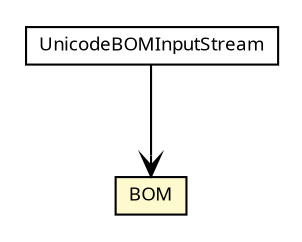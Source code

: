 #!/usr/local/bin/dot
#
# Class diagram 
# Generated by UMLGraph version R5_6 (http://www.umlgraph.org/)
#

digraph G {
	edge [fontname="Trebuchet MS",fontsize=10,labelfontname="Trebuchet MS",labelfontsize=10];
	node [fontname="Trebuchet MS",fontsize=10,shape=plaintext];
	nodesep=0.25;
	ranksep=0.5;
	// se.cambio.cds.util.UnicodeBOMInputStream
	c342881 [label=<<table title="se.cambio.cds.util.UnicodeBOMInputStream" border="0" cellborder="1" cellspacing="0" cellpadding="2" port="p" href="./UnicodeBOMInputStream.html">
		<tr><td><table border="0" cellspacing="0" cellpadding="1">
<tr><td align="center" balign="center"><font face="Trebuchet MS"> UnicodeBOMInputStream </font></td></tr>
		</table></td></tr>
		</table>>, URL="./UnicodeBOMInputStream.html", fontname="Trebuchet MS", fontcolor="black", fontsize=9.0];
	// se.cambio.cds.util.UnicodeBOMInputStream.BOM
	c342882 [label=<<table title="se.cambio.cds.util.UnicodeBOMInputStream.BOM" border="0" cellborder="1" cellspacing="0" cellpadding="2" port="p" bgcolor="lemonChiffon" href="./UnicodeBOMInputStream.BOM.html">
		<tr><td><table border="0" cellspacing="0" cellpadding="1">
<tr><td align="center" balign="center"><font face="Trebuchet MS"> BOM </font></td></tr>
		</table></td></tr>
		</table>>, URL="./UnicodeBOMInputStream.BOM.html", fontname="Trebuchet MS", fontcolor="black", fontsize=9.0];
	// se.cambio.cds.util.UnicodeBOMInputStream NAVASSOC se.cambio.cds.util.UnicodeBOMInputStream.BOM
	c342881:p -> c342882:p [taillabel="", label="", headlabel="", fontname="Trebuchet MS", fontcolor="black", fontsize=10.0, color="black", arrowhead=open];
}

